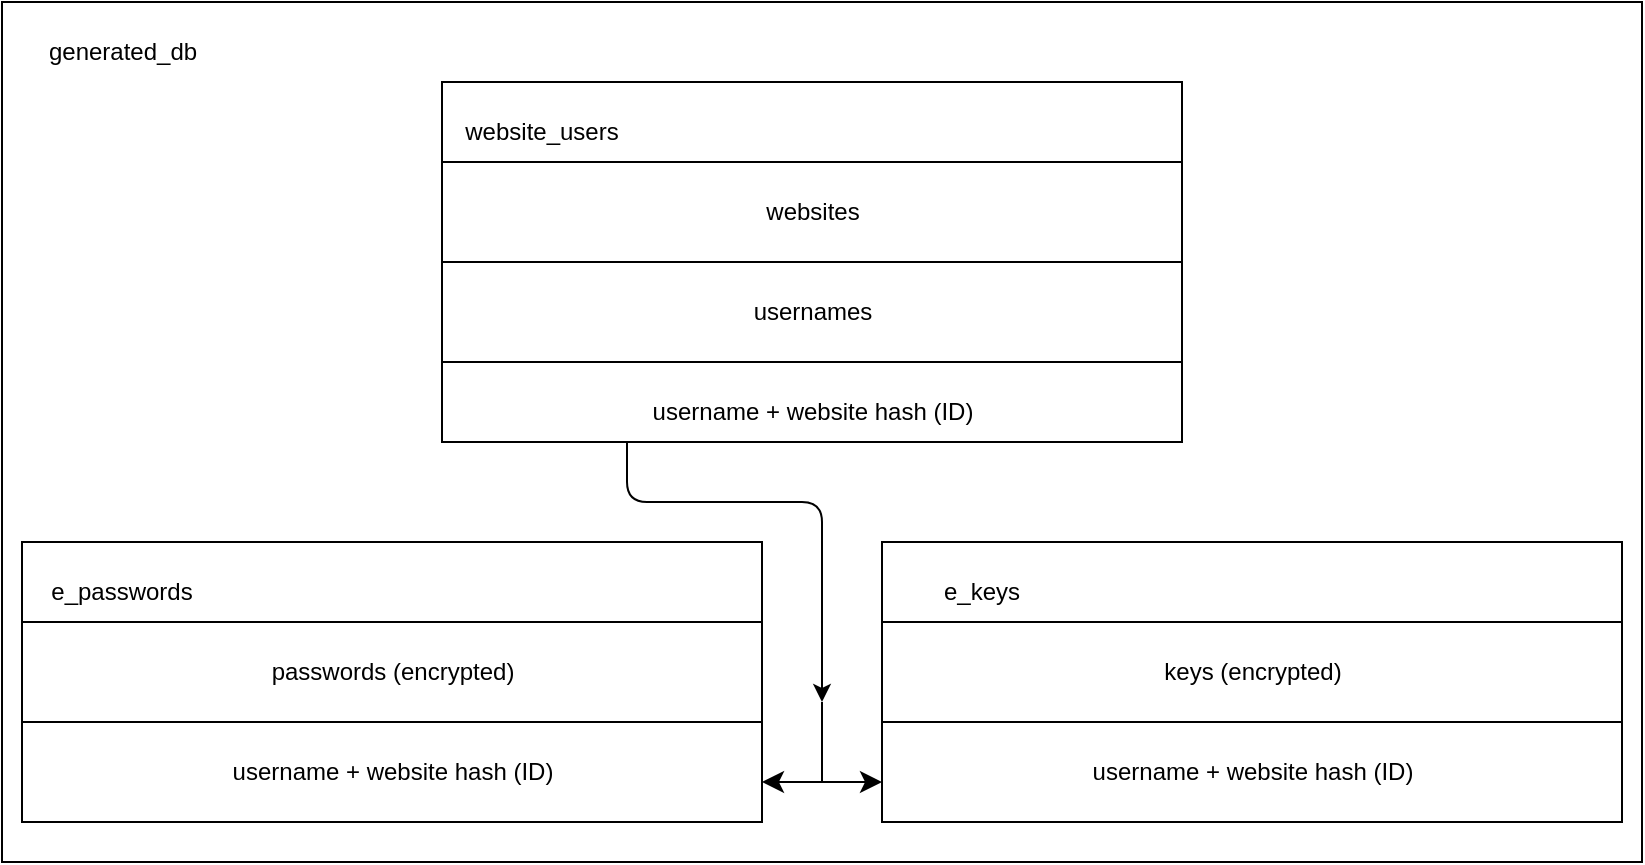 <mxfile>
    <diagram id="ngTc_YEDZs39Cj6EGkCH" name="Page-1">
        <mxGraphModel dx="1054" dy="583" grid="1" gridSize="10" guides="1" tooltips="1" connect="1" arrows="1" fold="1" page="1" pageScale="1" pageWidth="850" pageHeight="1100" math="0" shadow="0">
            <root>
                <mxCell id="0"/>
                <mxCell id="1" parent="0"/>
                <mxCell id="42" value="" style="rounded=0;whiteSpace=wrap;html=1;" vertex="1" parent="1">
                    <mxGeometry x="10" y="200" width="820" height="430" as="geometry"/>
                </mxCell>
                <mxCell id="38" style="edgeStyle=elbowEdgeStyle;html=1;exitX=0.25;exitY=1;exitDx=0;exitDy=0;elbow=vertical;" edge="1" parent="1" source="2">
                    <mxGeometry relative="1" as="geometry">
                        <mxPoint x="420" y="550" as="targetPoint"/>
                        <Array as="points">
                            <mxPoint x="370" y="450"/>
                            <mxPoint x="360" y="450"/>
                        </Array>
                    </mxGeometry>
                </mxCell>
                <mxCell id="2" value="" style="rounded=0;whiteSpace=wrap;html=1;" vertex="1" parent="1">
                    <mxGeometry x="230" y="240" width="370" height="180" as="geometry"/>
                </mxCell>
                <mxCell id="8" value="" style="endArrow=none;html=1;" edge="1" parent="1">
                    <mxGeometry width="50" height="50" relative="1" as="geometry">
                        <mxPoint x="230" y="330" as="sourcePoint"/>
                        <mxPoint x="600" y="330" as="targetPoint"/>
                        <Array as="points">
                            <mxPoint x="440" y="330"/>
                        </Array>
                    </mxGeometry>
                </mxCell>
                <mxCell id="10" value="usernames" style="text;html=1;align=center;verticalAlign=middle;resizable=0;points=[];autosize=1;strokeColor=none;fillColor=none;" vertex="1" parent="1">
                    <mxGeometry x="375" y="340" width="80" height="30" as="geometry"/>
                </mxCell>
                <mxCell id="11" value="" style="endArrow=none;html=1;" edge="1" parent="1">
                    <mxGeometry width="50" height="50" relative="1" as="geometry">
                        <mxPoint x="230" y="280" as="sourcePoint"/>
                        <mxPoint x="600" y="280" as="targetPoint"/>
                        <Array as="points">
                            <mxPoint x="440" y="280"/>
                        </Array>
                    </mxGeometry>
                </mxCell>
                <mxCell id="13" value="website_users" style="text;html=1;strokeColor=none;fillColor=none;align=center;verticalAlign=middle;whiteSpace=wrap;rounded=0;" vertex="1" parent="1">
                    <mxGeometry x="250" y="250" width="60" height="30" as="geometry"/>
                </mxCell>
                <mxCell id="14" value="" style="endArrow=none;html=1;" edge="1" parent="1">
                    <mxGeometry width="50" height="50" relative="1" as="geometry">
                        <mxPoint x="230" y="380" as="sourcePoint"/>
                        <mxPoint x="600" y="380" as="targetPoint"/>
                        <Array as="points">
                            <mxPoint x="440" y="380"/>
                        </Array>
                    </mxGeometry>
                </mxCell>
                <mxCell id="15" value="websites" style="text;html=1;align=center;verticalAlign=middle;resizable=0;points=[];autosize=1;strokeColor=none;fillColor=none;" vertex="1" parent="1">
                    <mxGeometry x="380" y="290" width="70" height="30" as="geometry"/>
                </mxCell>
                <mxCell id="16" value="username + website hash (ID)" style="text;html=1;align=center;verticalAlign=middle;resizable=0;points=[];autosize=1;strokeColor=none;fillColor=none;" vertex="1" parent="1">
                    <mxGeometry x="325" y="390" width="180" height="30" as="geometry"/>
                </mxCell>
                <mxCell id="18" value="" style="rounded=0;whiteSpace=wrap;html=1;" vertex="1" parent="1">
                    <mxGeometry x="20" y="470" width="370" height="140" as="geometry"/>
                </mxCell>
                <mxCell id="19" value="" style="endArrow=none;html=1;" edge="1" parent="1">
                    <mxGeometry width="50" height="50" relative="1" as="geometry">
                        <mxPoint x="20" y="560" as="sourcePoint"/>
                        <mxPoint x="390" y="560" as="targetPoint"/>
                        <Array as="points">
                            <mxPoint x="230" y="560"/>
                        </Array>
                    </mxGeometry>
                </mxCell>
                <mxCell id="21" value="" style="endArrow=none;html=1;" edge="1" parent="1">
                    <mxGeometry width="50" height="50" relative="1" as="geometry">
                        <mxPoint x="20" y="510" as="sourcePoint"/>
                        <mxPoint x="390" y="510" as="targetPoint"/>
                        <Array as="points">
                            <mxPoint x="230" y="510"/>
                        </Array>
                    </mxGeometry>
                </mxCell>
                <mxCell id="22" value="e_passwords" style="text;html=1;strokeColor=none;fillColor=none;align=center;verticalAlign=middle;whiteSpace=wrap;rounded=0;" vertex="1" parent="1">
                    <mxGeometry x="40" y="480" width="60" height="30" as="geometry"/>
                </mxCell>
                <mxCell id="24" value="passwords (encrypted)" style="text;html=1;align=center;verticalAlign=middle;resizable=0;points=[];autosize=1;strokeColor=none;fillColor=none;" vertex="1" parent="1">
                    <mxGeometry x="135" y="520" width="140" height="30" as="geometry"/>
                </mxCell>
                <mxCell id="25" value="username + website hash (ID)" style="text;html=1;align=center;verticalAlign=middle;resizable=0;points=[];autosize=1;strokeColor=none;fillColor=none;" vertex="1" parent="1">
                    <mxGeometry x="115" y="570" width="180" height="30" as="geometry"/>
                </mxCell>
                <mxCell id="26" value="" style="rounded=0;whiteSpace=wrap;html=1;" vertex="1" parent="1">
                    <mxGeometry x="450" y="470" width="370" height="140" as="geometry"/>
                </mxCell>
                <mxCell id="27" value="" style="endArrow=none;html=1;" edge="1" parent="1">
                    <mxGeometry width="50" height="50" relative="1" as="geometry">
                        <mxPoint x="450" y="560" as="sourcePoint"/>
                        <mxPoint x="820" y="560" as="targetPoint"/>
                        <Array as="points">
                            <mxPoint x="660" y="560"/>
                        </Array>
                    </mxGeometry>
                </mxCell>
                <mxCell id="29" value="" style="endArrow=none;html=1;" edge="1" parent="1">
                    <mxGeometry width="50" height="50" relative="1" as="geometry">
                        <mxPoint x="450" y="510" as="sourcePoint"/>
                        <mxPoint x="820" y="510" as="targetPoint"/>
                        <Array as="points">
                            <mxPoint x="660" y="510"/>
                        </Array>
                    </mxGeometry>
                </mxCell>
                <mxCell id="30" value="e_keys" style="text;html=1;strokeColor=none;fillColor=none;align=center;verticalAlign=middle;whiteSpace=wrap;rounded=0;" vertex="1" parent="1">
                    <mxGeometry x="470" y="480" width="60" height="30" as="geometry"/>
                </mxCell>
                <mxCell id="32" value="keys (encrypted)" style="text;html=1;align=center;verticalAlign=middle;resizable=0;points=[];autosize=1;strokeColor=none;fillColor=none;" vertex="1" parent="1">
                    <mxGeometry x="580" y="520" width="110" height="30" as="geometry"/>
                </mxCell>
                <mxCell id="33" value="username + website hash (ID)" style="text;html=1;align=center;verticalAlign=middle;resizable=0;points=[];autosize=1;strokeColor=none;fillColor=none;" vertex="1" parent="1">
                    <mxGeometry x="545" y="570" width="180" height="30" as="geometry"/>
                </mxCell>
                <mxCell id="39" value="" style="edgeStyle=segmentEdgeStyle;endArrow=classic;html=1;curved=0;rounded=0;endSize=8;startSize=8;elbow=vertical;" edge="1" parent="1">
                    <mxGeometry width="50" height="50" relative="1" as="geometry">
                        <mxPoint x="420" y="550" as="sourcePoint"/>
                        <mxPoint x="390" y="590" as="targetPoint"/>
                        <Array as="points">
                            <mxPoint x="420" y="590"/>
                            <mxPoint x="390" y="590"/>
                        </Array>
                    </mxGeometry>
                </mxCell>
                <mxCell id="40" value="" style="edgeStyle=segmentEdgeStyle;endArrow=classic;html=1;curved=0;rounded=0;endSize=8;startSize=8;elbow=vertical;" edge="1" parent="1">
                    <mxGeometry width="50" height="50" relative="1" as="geometry">
                        <mxPoint x="420" y="550" as="sourcePoint"/>
                        <mxPoint x="450" y="590" as="targetPoint"/>
                        <Array as="points">
                            <mxPoint x="420" y="590"/>
                        </Array>
                    </mxGeometry>
                </mxCell>
                <mxCell id="43" value="generated_db" style="text;html=1;align=center;verticalAlign=middle;resizable=0;points=[];autosize=1;strokeColor=none;fillColor=none;" vertex="1" parent="1">
                    <mxGeometry x="20" y="210" width="100" height="30" as="geometry"/>
                </mxCell>
            </root>
        </mxGraphModel>
    </diagram>
</mxfile>